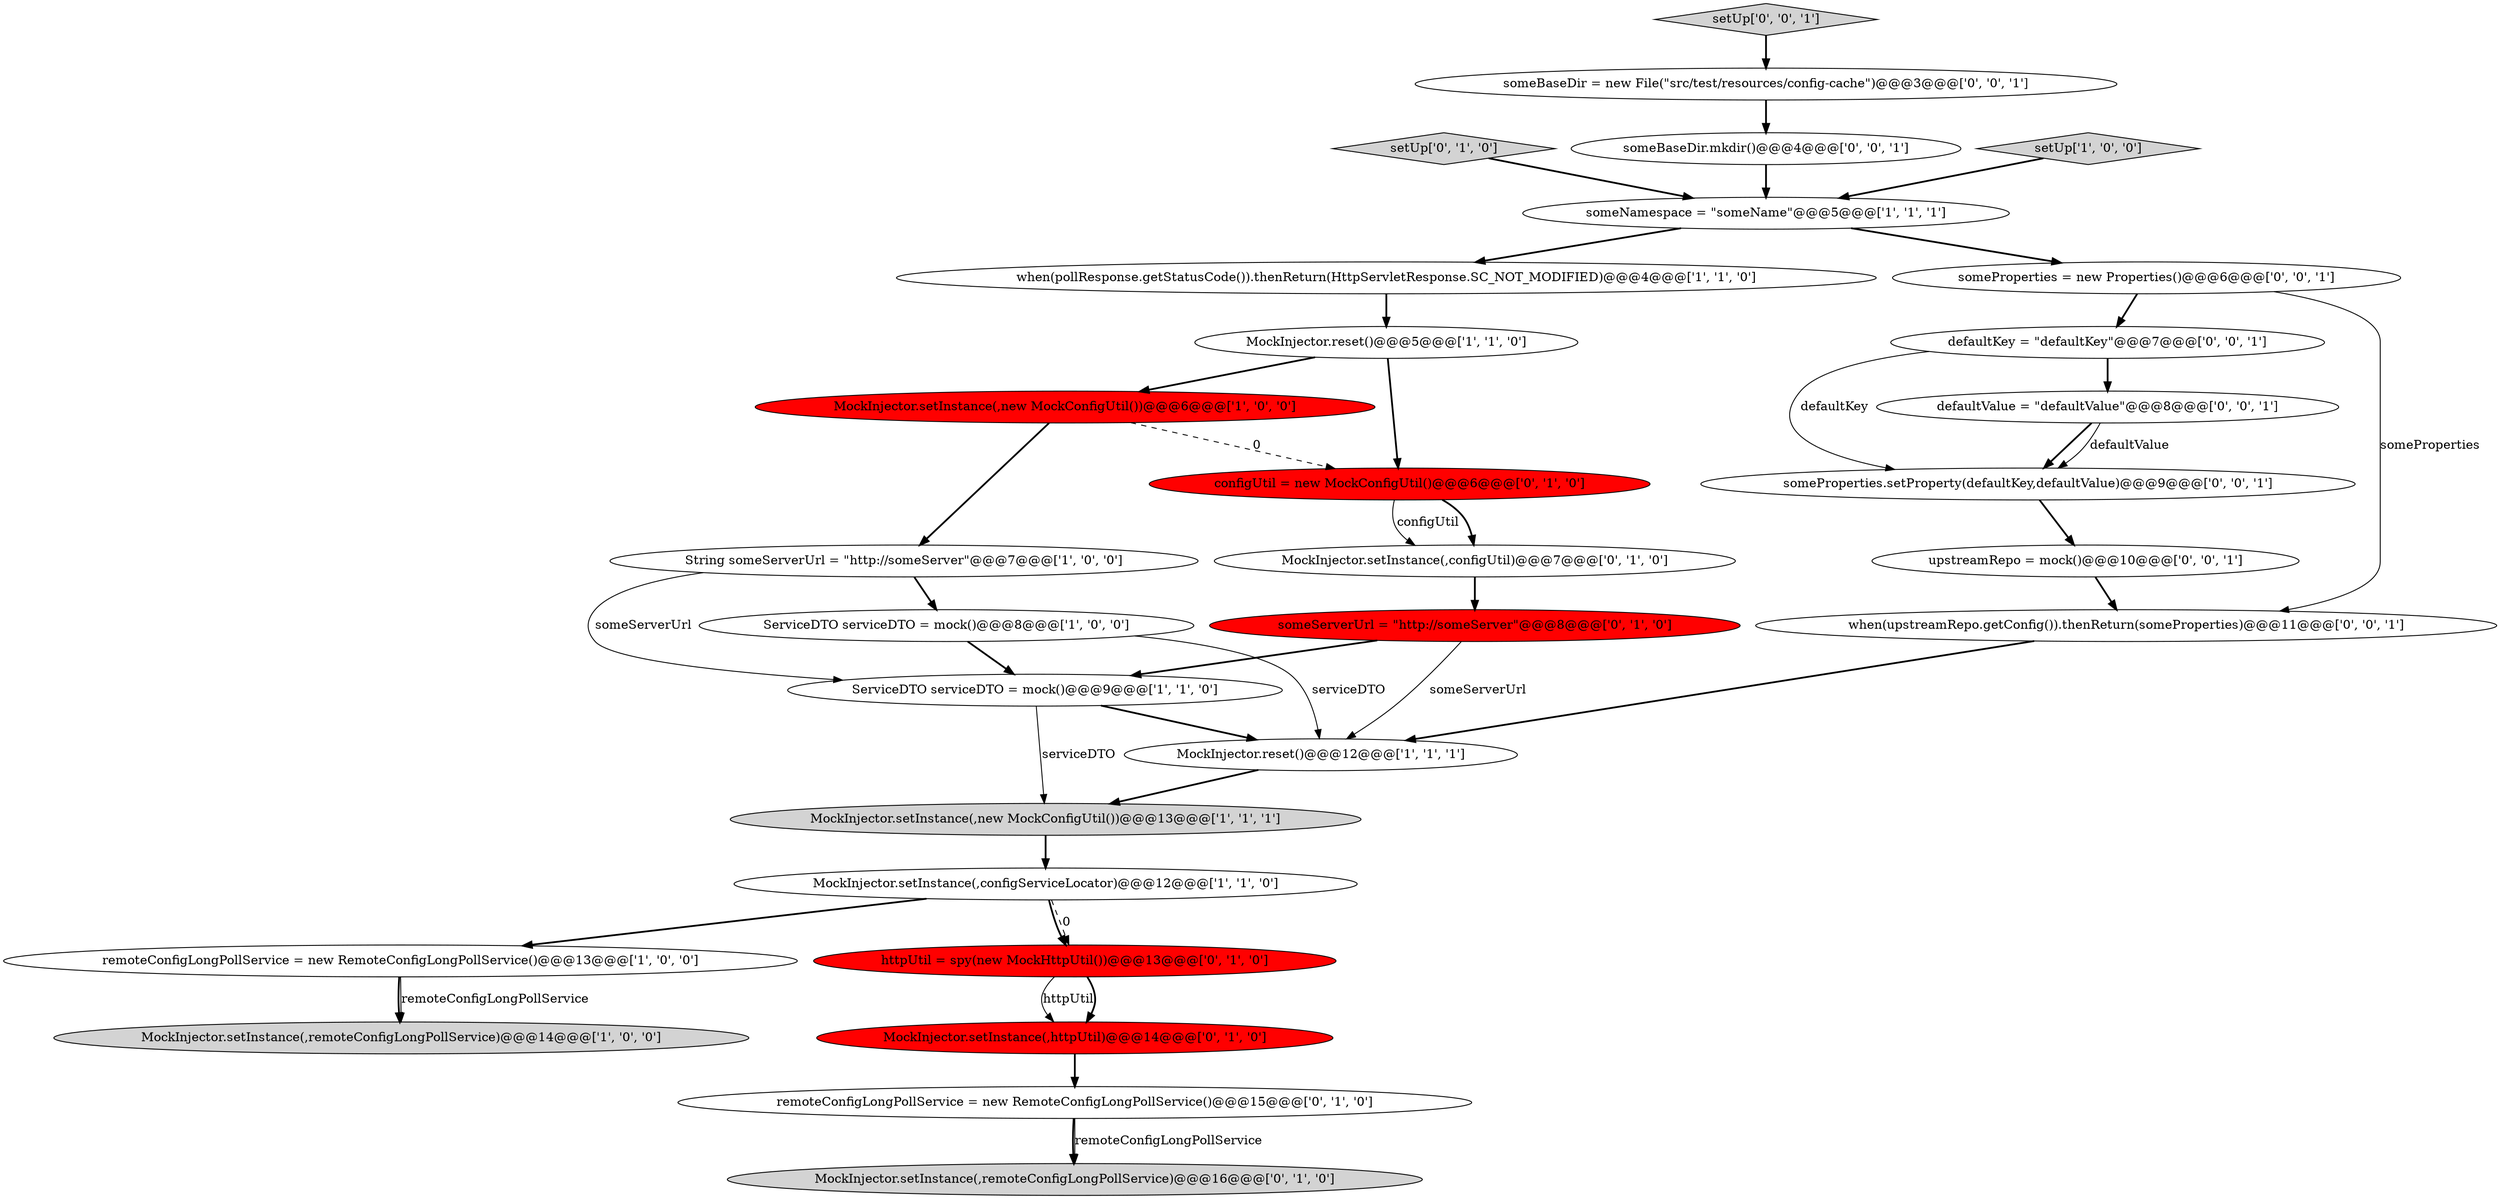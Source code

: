 digraph {
4 [style = filled, label = "ServiceDTO serviceDTO = mock()@@@8@@@['1', '0', '0']", fillcolor = white, shape = ellipse image = "AAA0AAABBB1BBB"];
25 [style = filled, label = "setUp['0', '0', '1']", fillcolor = lightgray, shape = diamond image = "AAA0AAABBB3BBB"];
27 [style = filled, label = "someProperties.setProperty(defaultKey,defaultValue)@@@9@@@['0', '0', '1']", fillcolor = white, shape = ellipse image = "AAA0AAABBB3BBB"];
6 [style = filled, label = "String someServerUrl = \"http://someServer\"@@@7@@@['1', '0', '0']", fillcolor = white, shape = ellipse image = "AAA0AAABBB1BBB"];
23 [style = filled, label = "defaultKey = \"defaultKey\"@@@7@@@['0', '0', '1']", fillcolor = white, shape = ellipse image = "AAA0AAABBB3BBB"];
12 [style = filled, label = "when(pollResponse.getStatusCode()).thenReturn(HttpServletResponse.SC_NOT_MODIFIED)@@@4@@@['1', '1', '0']", fillcolor = white, shape = ellipse image = "AAA0AAABBB1BBB"];
21 [style = filled, label = "someProperties = new Properties()@@@6@@@['0', '0', '1']", fillcolor = white, shape = ellipse image = "AAA0AAABBB3BBB"];
15 [style = filled, label = "MockInjector.setInstance(,httpUtil)@@@14@@@['0', '1', '0']", fillcolor = red, shape = ellipse image = "AAA1AAABBB2BBB"];
29 [style = filled, label = "upstreamRepo = mock()@@@10@@@['0', '0', '1']", fillcolor = white, shape = ellipse image = "AAA0AAABBB3BBB"];
24 [style = filled, label = "when(upstreamRepo.getConfig()).thenReturn(someProperties)@@@11@@@['0', '0', '1']", fillcolor = white, shape = ellipse image = "AAA0AAABBB3BBB"];
0 [style = filled, label = "MockInjector.reset()@@@12@@@['1', '1', '1']", fillcolor = white, shape = ellipse image = "AAA0AAABBB1BBB"];
19 [style = filled, label = "setUp['0', '1', '0']", fillcolor = lightgray, shape = diamond image = "AAA0AAABBB2BBB"];
16 [style = filled, label = "configUtil = new MockConfigUtil()@@@6@@@['0', '1', '0']", fillcolor = red, shape = ellipse image = "AAA1AAABBB2BBB"];
26 [style = filled, label = "defaultValue = \"defaultValue\"@@@8@@@['0', '0', '1']", fillcolor = white, shape = ellipse image = "AAA0AAABBB3BBB"];
3 [style = filled, label = "MockInjector.setInstance(,remoteConfigLongPollService)@@@14@@@['1', '0', '0']", fillcolor = lightgray, shape = ellipse image = "AAA0AAABBB1BBB"];
10 [style = filled, label = "remoteConfigLongPollService = new RemoteConfigLongPollService()@@@13@@@['1', '0', '0']", fillcolor = white, shape = ellipse image = "AAA0AAABBB1BBB"];
9 [style = filled, label = "MockInjector.reset()@@@5@@@['1', '1', '0']", fillcolor = white, shape = ellipse image = "AAA0AAABBB1BBB"];
22 [style = filled, label = "someBaseDir.mkdir()@@@4@@@['0', '0', '1']", fillcolor = white, shape = ellipse image = "AAA0AAABBB3BBB"];
1 [style = filled, label = "someNamespace = \"someName\"@@@5@@@['1', '1', '1']", fillcolor = white, shape = ellipse image = "AAA0AAABBB1BBB"];
17 [style = filled, label = "MockInjector.setInstance(,remoteConfigLongPollService)@@@16@@@['0', '1', '0']", fillcolor = lightgray, shape = ellipse image = "AAA0AAABBB2BBB"];
11 [style = filled, label = "MockInjector.setInstance(,configServiceLocator)@@@12@@@['1', '1', '0']", fillcolor = white, shape = ellipse image = "AAA0AAABBB1BBB"];
18 [style = filled, label = "remoteConfigLongPollService = new RemoteConfigLongPollService()@@@15@@@['0', '1', '0']", fillcolor = white, shape = ellipse image = "AAA0AAABBB2BBB"];
20 [style = filled, label = "httpUtil = spy(new MockHttpUtil())@@@13@@@['0', '1', '0']", fillcolor = red, shape = ellipse image = "AAA1AAABBB2BBB"];
7 [style = filled, label = "MockInjector.setInstance(,new MockConfigUtil())@@@13@@@['1', '1', '1']", fillcolor = lightgray, shape = ellipse image = "AAA0AAABBB1BBB"];
2 [style = filled, label = "ServiceDTO serviceDTO = mock()@@@9@@@['1', '1', '0']", fillcolor = white, shape = ellipse image = "AAA0AAABBB1BBB"];
5 [style = filled, label = "setUp['1', '0', '0']", fillcolor = lightgray, shape = diamond image = "AAA0AAABBB1BBB"];
8 [style = filled, label = "MockInjector.setInstance(,new MockConfigUtil())@@@6@@@['1', '0', '0']", fillcolor = red, shape = ellipse image = "AAA1AAABBB1BBB"];
13 [style = filled, label = "MockInjector.setInstance(,configUtil)@@@7@@@['0', '1', '0']", fillcolor = white, shape = ellipse image = "AAA0AAABBB2BBB"];
14 [style = filled, label = "someServerUrl = \"http://someServer\"@@@8@@@['0', '1', '0']", fillcolor = red, shape = ellipse image = "AAA1AAABBB2BBB"];
28 [style = filled, label = "someBaseDir = new File(\"src/test/resources/config-cache\")@@@3@@@['0', '0', '1']", fillcolor = white, shape = ellipse image = "AAA0AAABBB3BBB"];
21->24 [style = solid, label="someProperties"];
11->20 [style = bold, label=""];
16->13 [style = bold, label=""];
25->28 [style = bold, label=""];
7->11 [style = bold, label=""];
6->2 [style = solid, label="someServerUrl"];
8->16 [style = dashed, label="0"];
11->20 [style = dashed, label="0"];
24->0 [style = bold, label=""];
4->0 [style = solid, label="serviceDTO"];
23->26 [style = bold, label=""];
18->17 [style = bold, label=""];
10->3 [style = bold, label=""];
18->17 [style = solid, label="remoteConfigLongPollService"];
8->6 [style = bold, label=""];
4->2 [style = bold, label=""];
23->27 [style = solid, label="defaultKey"];
12->9 [style = bold, label=""];
9->8 [style = bold, label=""];
15->18 [style = bold, label=""];
9->16 [style = bold, label=""];
10->3 [style = solid, label="remoteConfigLongPollService"];
0->7 [style = bold, label=""];
2->7 [style = solid, label="serviceDTO"];
6->4 [style = bold, label=""];
5->1 [style = bold, label=""];
19->1 [style = bold, label=""];
26->27 [style = bold, label=""];
2->0 [style = bold, label=""];
11->10 [style = bold, label=""];
1->21 [style = bold, label=""];
26->27 [style = solid, label="defaultValue"];
20->15 [style = solid, label="httpUtil"];
1->12 [style = bold, label=""];
14->2 [style = bold, label=""];
14->0 [style = solid, label="someServerUrl"];
22->1 [style = bold, label=""];
27->29 [style = bold, label=""];
29->24 [style = bold, label=""];
20->15 [style = bold, label=""];
13->14 [style = bold, label=""];
16->13 [style = solid, label="configUtil"];
28->22 [style = bold, label=""];
21->23 [style = bold, label=""];
}
